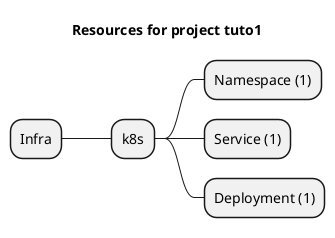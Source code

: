 @startmindmap
title Resources for project tuto1
skinparam monochrome true
+ Infra
++ k8s
+++ Namespace (1)
+++ Service (1)
+++ Deployment (1)
@endmindmap